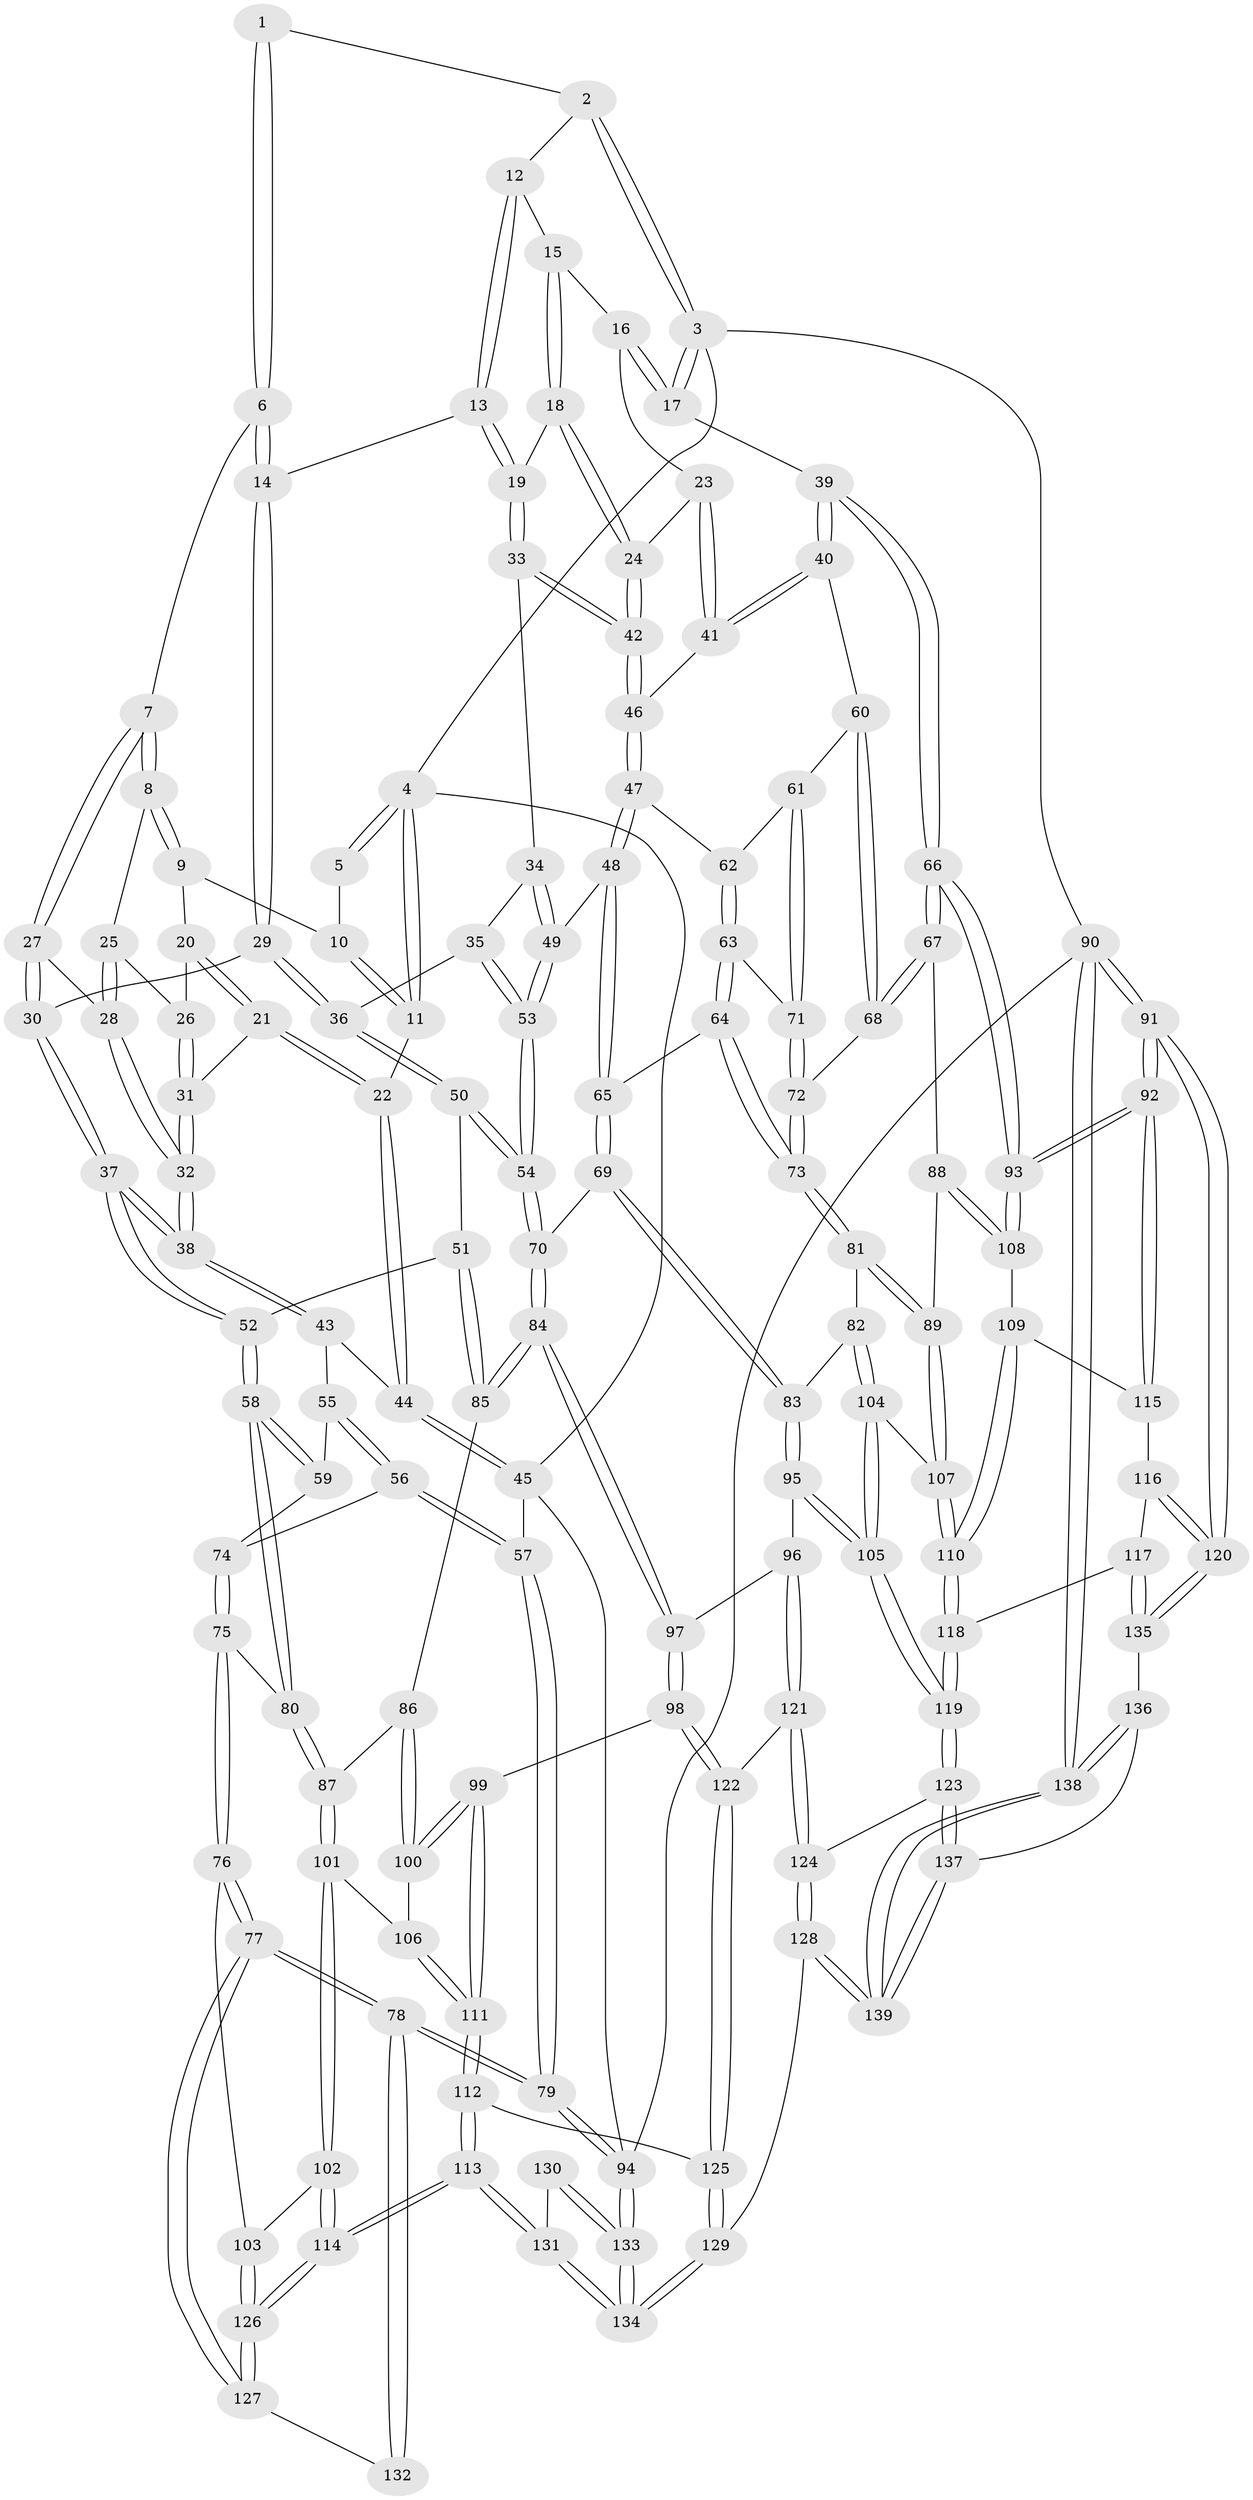 // coarse degree distribution, {3: 0.6785714285714286, 4: 0.14285714285714285, 5: 0.07142857142857142, 1: 0.011904761904761904, 2: 0.08333333333333333, 6: 0.011904761904761904}
// Generated by graph-tools (version 1.1) at 2025/54/03/04/25 22:54:14]
// undirected, 139 vertices, 344 edges
graph export_dot {
  node [color=gray90,style=filled];
  1 [pos="+0.26230003993487644+0"];
  2 [pos="+0.6256238804411329+0"];
  3 [pos="+1+0"];
  4 [pos="+0+0"];
  5 [pos="+0.21133698856140742+0"];
  6 [pos="+0.3604830597490158+0.15280697515019698"];
  7 [pos="+0.34392404743632415+0.1649646960450964"];
  8 [pos="+0.3334204617851468+0.16650924020119523"];
  9 [pos="+0.28327405426997804+0.15721175832580356"];
  10 [pos="+0.16332211110979958+0"];
  11 [pos="+0.09531518413405868+0.14319642284373693"];
  12 [pos="+0.6263151645381213+0"];
  13 [pos="+0.5642703953811282+0.10334955350522222"];
  14 [pos="+0.49201030141380553+0.15977299386288632"];
  15 [pos="+0.7735905900643563+0.10240269019350247"];
  16 [pos="+0.8919429881022071+0.13817926323069737"];
  17 [pos="+1+0"];
  18 [pos="+0.7614905655157704+0.22956149573663243"];
  19 [pos="+0.6326982960783167+0.21187875606894593"];
  20 [pos="+0.21844169865546237+0.1854219983228677"];
  21 [pos="+0.10967186325597815+0.18940209259962515"];
  22 [pos="+0.07840118159696301+0.18335616866296245"];
  23 [pos="+0.8657658447741906+0.22778642571852759"];
  24 [pos="+0.7964412464499974+0.27574717438809854"];
  25 [pos="+0.2839991853899848+0.22898633118339934"];
  26 [pos="+0.25179203257959654+0.2364908052977606"];
  27 [pos="+0.3478803652153254+0.2488055285808177"];
  28 [pos="+0.28711029648566666+0.26310382219821515"];
  29 [pos="+0.4709092120575194+0.302650410914528"];
  30 [pos="+0.3636209279003137+0.3092202599827835"];
  31 [pos="+0.23455708967815808+0.27276801063024203"];
  32 [pos="+0.260544153391526+0.33694882684221567"];
  33 [pos="+0.632935298800384+0.2513708783995995"];
  34 [pos="+0.6192577069747282+0.3044542979292563"];
  35 [pos="+0.5732326649064333+0.3379917856858133"];
  36 [pos="+0.47459284951051517+0.3088234009960259"];
  37 [pos="+0.2730165899431207+0.3906822251314"];
  38 [pos="+0.26666101002291087+0.38381746233907216"];
  39 [pos="+1+0.2898090894170498"];
  40 [pos="+1+0.3278865641510722"];
  41 [pos="+1+0.3247420322475367"];
  42 [pos="+0.7897281175978856+0.3413026468064311"];
  43 [pos="+0.13661451598664123+0.3360640157823679"];
  44 [pos="+0.036072846487261084+0.21677222743033903"];
  45 [pos="+0+0.27032170912812825"];
  46 [pos="+0.7908962644361345+0.359663512060154"];
  47 [pos="+0.7839307915044618+0.37547819531095133"];
  48 [pos="+0.761900585671526+0.39457260593331345"];
  49 [pos="+0.737366389590825+0.3952661330218109"];
  50 [pos="+0.4651385346316068+0.37021053630345874"];
  51 [pos="+0.3395532820602175+0.4761403157871338"];
  52 [pos="+0.2863510759573536+0.4615991628535064"];
  53 [pos="+0.5969528210187649+0.4590924725977701"];
  54 [pos="+0.5595870844273738+0.5180287881335149"];
  55 [pos="+0.13475665157439698+0.3406638771346946"];
  56 [pos="+0.02690193489520905+0.47324835132232546"];
  57 [pos="+0+0.39191683700372226"];
  58 [pos="+0.23916409093808744+0.5103907412857827"];
  59 [pos="+0.11657155776424488+0.4773881945042517"];
  60 [pos="+0.9255205322741985+0.45099306974032277"];
  61 [pos="+0.8973906186683314+0.4572708784520261"];
  62 [pos="+0.8767797762204971+0.4441630597408158"];
  63 [pos="+0.8332091832365813+0.5027199513844243"];
  64 [pos="+0.7959236537988474+0.5183525958510574"];
  65 [pos="+0.7667753178986724+0.5038951328761304"];
  66 [pos="+1+0.5486108730639895"];
  67 [pos="+1+0.5556424449434688"];
  68 [pos="+0.9879196821361932+0.5418975770020047"];
  69 [pos="+0.6945163465813726+0.595134483241325"];
  70 [pos="+0.5512527738837165+0.5531036512137967"];
  71 [pos="+0.8901730827156411+0.49031350129701323"];
  72 [pos="+0.892813783170144+0.5622855018155036"];
  73 [pos="+0.8733595715268541+0.5831924470836868"];
  74 [pos="+0.0434566331111414+0.48269077095516427"];
  75 [pos="+0.08348088218825073+0.6463728424744494"];
  76 [pos="+0+0.7241036834786813"];
  77 [pos="+0+0.739920213346634"];
  78 [pos="+0+0.7884194109744662"];
  79 [pos="+0+0.7925386984187972"];
  80 [pos="+0.21389459992538312+0.6169937259108628"];
  81 [pos="+0.8602883407727877+0.6709041420848789"];
  82 [pos="+0.8069452828745217+0.6675721135798096"];
  83 [pos="+0.7161822229441726+0.6288881794925706"];
  84 [pos="+0.5343725105225302+0.5654481250913953"];
  85 [pos="+0.4493572453900025+0.5560584941692074"];
  86 [pos="+0.376360224071854+0.6446225768393351"];
  87 [pos="+0.24865495396785917+0.6676787138784736"];
  88 [pos="+0.8788170757824604+0.6867921693563168"];
  89 [pos="+0.8686597648542355+0.6795028350235309"];
  90 [pos="+1+1"];
  91 [pos="+1+1"];
  92 [pos="+1+0.7559016061570653"];
  93 [pos="+1+0.6314455641249538"];
  94 [pos="+0+1"];
  95 [pos="+0.6614429344075244+0.753544449590073"];
  96 [pos="+0.6074036245895007+0.7637202264871407"];
  97 [pos="+0.5316409843753369+0.6773130869315366"];
  98 [pos="+0.4326315928735597+0.7646919570287353"];
  99 [pos="+0.42492473662928626+0.7653441146472192"];
  100 [pos="+0.41697383535434107+0.7587973360705782"];
  101 [pos="+0.2552403870031157+0.7248479088500299"];
  102 [pos="+0.24084348307284223+0.7643629319678551"];
  103 [pos="+0.07567528668236917+0.755143024928711"];
  104 [pos="+0.7307069928114382+0.7852633742618413"];
  105 [pos="+0.7173008753923429+0.7902229786600102"];
  106 [pos="+0.26297955086649777+0.7266889338893885"];
  107 [pos="+0.7828643021035132+0.7942285276261701"];
  108 [pos="+0.879659255403918+0.6877941330623014"];
  109 [pos="+0.907905488832483+0.7484134062865704"];
  110 [pos="+0.8456118661008791+0.8515701095393233"];
  111 [pos="+0.38419375066872147+0.8302458772970451"];
  112 [pos="+0.3510409014570898+0.8882968416595817"];
  113 [pos="+0.24914836701048537+0.9318944287231351"];
  114 [pos="+0.2436986848805205+0.9216051069964397"];
  115 [pos="+0.9197707651850685+0.7542274796054347"];
  116 [pos="+0.9458283876562114+0.8062931331735055"];
  117 [pos="+0.9172748864798371+0.9259314085512257"];
  118 [pos="+0.8443066147755821+0.8655689214538255"];
  119 [pos="+0.7197323891545411+0.935024891487331"];
  120 [pos="+1+1"];
  121 [pos="+0.5685360156406855+0.8693253999271133"];
  122 [pos="+0.5365063443341281+0.8727217834710409"];
  123 [pos="+0.7111487803912385+0.9482410407305181"];
  124 [pos="+0.5776461100332496+0.8775384256672494"];
  125 [pos="+0.4749254128225182+0.9253156210322482"];
  126 [pos="+0.2225661007779908+0.9110391433383732"];
  127 [pos="+0.20074957948951708+0.9050269670904452"];
  128 [pos="+0.5265237104003501+1"];
  129 [pos="+0.4777730180209948+1"];
  130 [pos="+0.05528937899224714+0.9251135517601117"];
  131 [pos="+0.23274052581398694+1"];
  132 [pos="+0+0.8680658595949157"];
  133 [pos="+0.1083300210679934+1"];
  134 [pos="+0.22268611214706663+1"];
  135 [pos="+0.9268488647338669+0.9375359762188084"];
  136 [pos="+0.8552786467901582+0.9660202036289343"];
  137 [pos="+0.7134918810376709+0.9684922991260152"];
  138 [pos="+0.7511958406028926+1"];
  139 [pos="+0.6975765160044223+1"];
  1 -- 2;
  1 -- 6;
  1 -- 6;
  2 -- 3;
  2 -- 3;
  2 -- 12;
  3 -- 4;
  3 -- 17;
  3 -- 17;
  3 -- 90;
  4 -- 5;
  4 -- 5;
  4 -- 11;
  4 -- 11;
  4 -- 45;
  5 -- 10;
  6 -- 7;
  6 -- 14;
  6 -- 14;
  7 -- 8;
  7 -- 8;
  7 -- 27;
  7 -- 27;
  8 -- 9;
  8 -- 9;
  8 -- 25;
  9 -- 10;
  9 -- 20;
  10 -- 11;
  10 -- 11;
  11 -- 22;
  12 -- 13;
  12 -- 13;
  12 -- 15;
  13 -- 14;
  13 -- 19;
  13 -- 19;
  14 -- 29;
  14 -- 29;
  15 -- 16;
  15 -- 18;
  15 -- 18;
  16 -- 17;
  16 -- 17;
  16 -- 23;
  17 -- 39;
  18 -- 19;
  18 -- 24;
  18 -- 24;
  19 -- 33;
  19 -- 33;
  20 -- 21;
  20 -- 21;
  20 -- 26;
  21 -- 22;
  21 -- 22;
  21 -- 31;
  22 -- 44;
  22 -- 44;
  23 -- 24;
  23 -- 41;
  23 -- 41;
  24 -- 42;
  24 -- 42;
  25 -- 26;
  25 -- 28;
  25 -- 28;
  26 -- 31;
  26 -- 31;
  27 -- 28;
  27 -- 30;
  27 -- 30;
  28 -- 32;
  28 -- 32;
  29 -- 30;
  29 -- 36;
  29 -- 36;
  30 -- 37;
  30 -- 37;
  31 -- 32;
  31 -- 32;
  32 -- 38;
  32 -- 38;
  33 -- 34;
  33 -- 42;
  33 -- 42;
  34 -- 35;
  34 -- 49;
  34 -- 49;
  35 -- 36;
  35 -- 53;
  35 -- 53;
  36 -- 50;
  36 -- 50;
  37 -- 38;
  37 -- 38;
  37 -- 52;
  37 -- 52;
  38 -- 43;
  38 -- 43;
  39 -- 40;
  39 -- 40;
  39 -- 66;
  39 -- 66;
  40 -- 41;
  40 -- 41;
  40 -- 60;
  41 -- 46;
  42 -- 46;
  42 -- 46;
  43 -- 44;
  43 -- 55;
  44 -- 45;
  44 -- 45;
  45 -- 57;
  45 -- 94;
  46 -- 47;
  46 -- 47;
  47 -- 48;
  47 -- 48;
  47 -- 62;
  48 -- 49;
  48 -- 65;
  48 -- 65;
  49 -- 53;
  49 -- 53;
  50 -- 51;
  50 -- 54;
  50 -- 54;
  51 -- 52;
  51 -- 85;
  51 -- 85;
  52 -- 58;
  52 -- 58;
  53 -- 54;
  53 -- 54;
  54 -- 70;
  54 -- 70;
  55 -- 56;
  55 -- 56;
  55 -- 59;
  56 -- 57;
  56 -- 57;
  56 -- 74;
  57 -- 79;
  57 -- 79;
  58 -- 59;
  58 -- 59;
  58 -- 80;
  58 -- 80;
  59 -- 74;
  60 -- 61;
  60 -- 68;
  60 -- 68;
  61 -- 62;
  61 -- 71;
  61 -- 71;
  62 -- 63;
  62 -- 63;
  63 -- 64;
  63 -- 64;
  63 -- 71;
  64 -- 65;
  64 -- 73;
  64 -- 73;
  65 -- 69;
  65 -- 69;
  66 -- 67;
  66 -- 67;
  66 -- 93;
  66 -- 93;
  67 -- 68;
  67 -- 68;
  67 -- 88;
  68 -- 72;
  69 -- 70;
  69 -- 83;
  69 -- 83;
  70 -- 84;
  70 -- 84;
  71 -- 72;
  71 -- 72;
  72 -- 73;
  72 -- 73;
  73 -- 81;
  73 -- 81;
  74 -- 75;
  74 -- 75;
  75 -- 76;
  75 -- 76;
  75 -- 80;
  76 -- 77;
  76 -- 77;
  76 -- 103;
  77 -- 78;
  77 -- 78;
  77 -- 127;
  77 -- 127;
  78 -- 79;
  78 -- 79;
  78 -- 132;
  78 -- 132;
  79 -- 94;
  79 -- 94;
  80 -- 87;
  80 -- 87;
  81 -- 82;
  81 -- 89;
  81 -- 89;
  82 -- 83;
  82 -- 104;
  82 -- 104;
  83 -- 95;
  83 -- 95;
  84 -- 85;
  84 -- 85;
  84 -- 97;
  84 -- 97;
  85 -- 86;
  86 -- 87;
  86 -- 100;
  86 -- 100;
  87 -- 101;
  87 -- 101;
  88 -- 89;
  88 -- 108;
  88 -- 108;
  89 -- 107;
  89 -- 107;
  90 -- 91;
  90 -- 91;
  90 -- 138;
  90 -- 138;
  90 -- 94;
  91 -- 92;
  91 -- 92;
  91 -- 120;
  91 -- 120;
  92 -- 93;
  92 -- 93;
  92 -- 115;
  92 -- 115;
  93 -- 108;
  93 -- 108;
  94 -- 133;
  94 -- 133;
  95 -- 96;
  95 -- 105;
  95 -- 105;
  96 -- 97;
  96 -- 121;
  96 -- 121;
  97 -- 98;
  97 -- 98;
  98 -- 99;
  98 -- 122;
  98 -- 122;
  99 -- 100;
  99 -- 100;
  99 -- 111;
  99 -- 111;
  100 -- 106;
  101 -- 102;
  101 -- 102;
  101 -- 106;
  102 -- 103;
  102 -- 114;
  102 -- 114;
  103 -- 126;
  103 -- 126;
  104 -- 105;
  104 -- 105;
  104 -- 107;
  105 -- 119;
  105 -- 119;
  106 -- 111;
  106 -- 111;
  107 -- 110;
  107 -- 110;
  108 -- 109;
  109 -- 110;
  109 -- 110;
  109 -- 115;
  110 -- 118;
  110 -- 118;
  111 -- 112;
  111 -- 112;
  112 -- 113;
  112 -- 113;
  112 -- 125;
  113 -- 114;
  113 -- 114;
  113 -- 131;
  113 -- 131;
  114 -- 126;
  114 -- 126;
  115 -- 116;
  116 -- 117;
  116 -- 120;
  116 -- 120;
  117 -- 118;
  117 -- 135;
  117 -- 135;
  118 -- 119;
  118 -- 119;
  119 -- 123;
  119 -- 123;
  120 -- 135;
  120 -- 135;
  121 -- 122;
  121 -- 124;
  121 -- 124;
  122 -- 125;
  122 -- 125;
  123 -- 124;
  123 -- 137;
  123 -- 137;
  124 -- 128;
  124 -- 128;
  125 -- 129;
  125 -- 129;
  126 -- 127;
  126 -- 127;
  127 -- 132;
  128 -- 129;
  128 -- 139;
  128 -- 139;
  129 -- 134;
  129 -- 134;
  130 -- 131;
  130 -- 133;
  130 -- 133;
  131 -- 134;
  131 -- 134;
  133 -- 134;
  133 -- 134;
  135 -- 136;
  136 -- 137;
  136 -- 138;
  136 -- 138;
  137 -- 139;
  137 -- 139;
  138 -- 139;
  138 -- 139;
}
